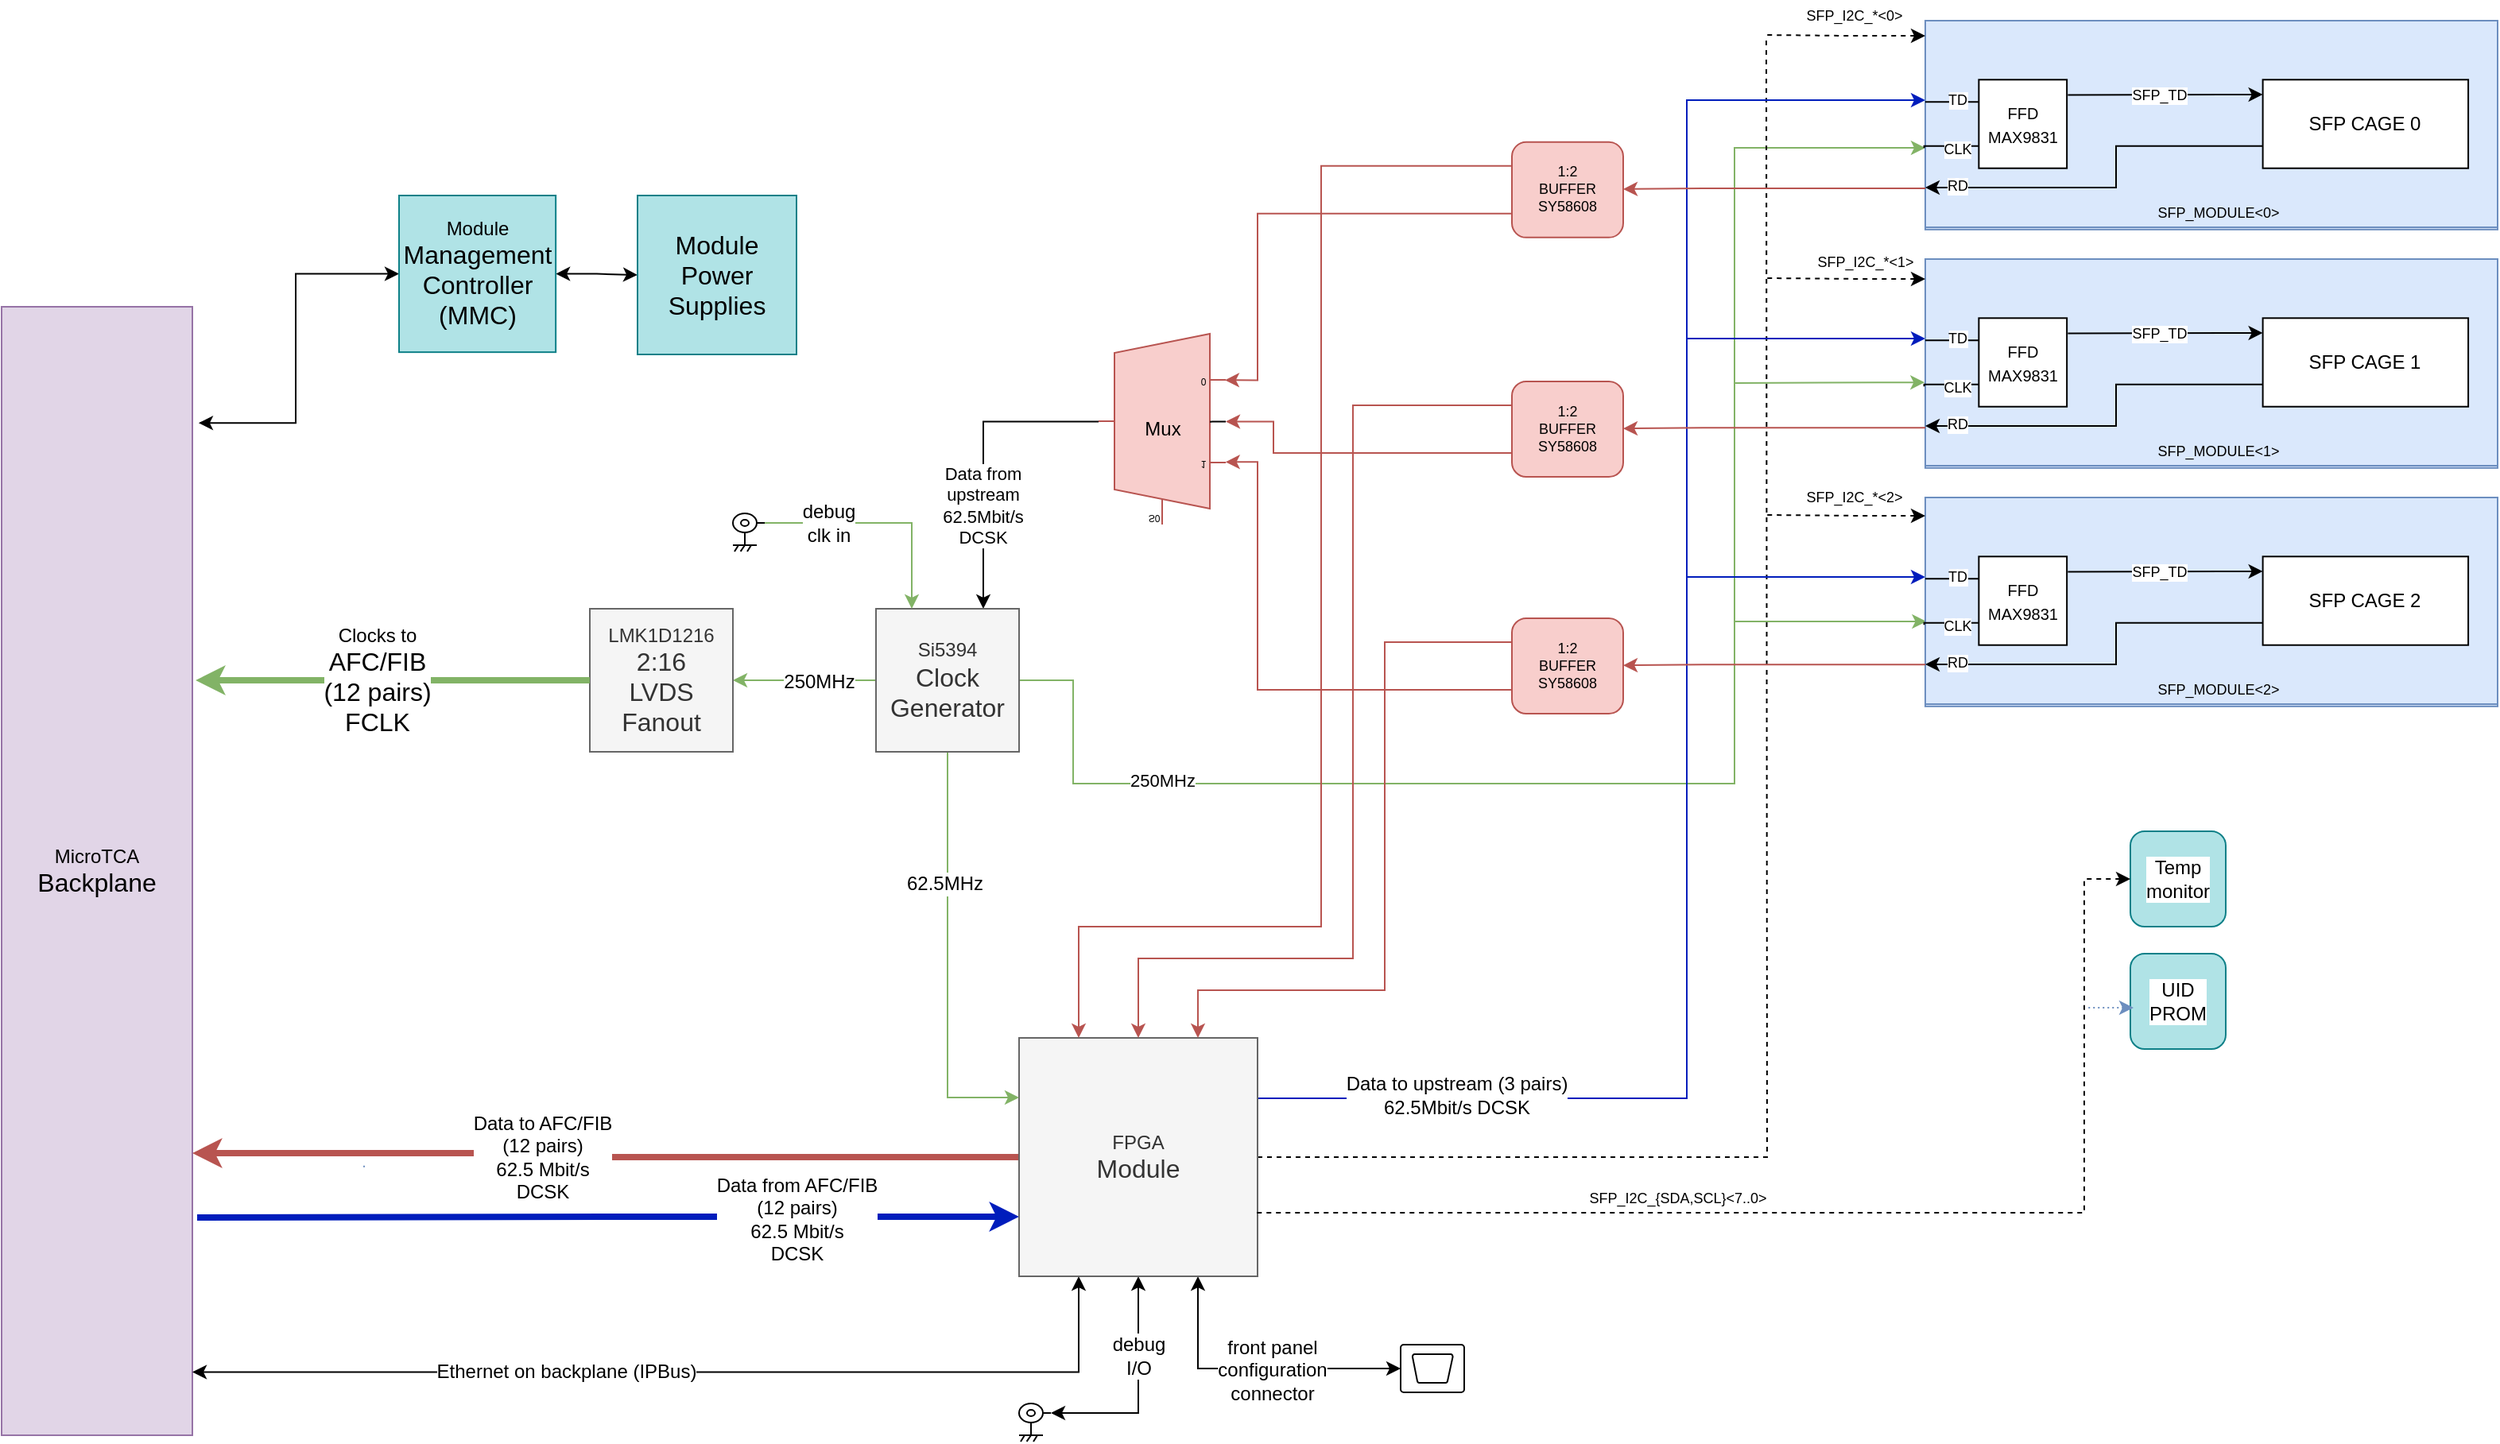 <mxfile version="20.6.0" type="onedrive"><diagram id="VaAS3L5QbGWLlHxy4otU" name="Page-1"><mxGraphModel grid="1" page="1" gridSize="10" guides="1" tooltips="1" connect="1" arrows="1" fold="1" pageScale="1" pageWidth="1654" pageHeight="1169" math="0" shadow="0"><root><mxCell id="0"/><mxCell id="1" parent="0"/><mxCell id="NjOALZvNy5y06fQEpzq--2" style="edgeStyle=orthogonalEdgeStyle;rounded=0;orthogonalLoop=1;jettySize=auto;html=1;fontSize=9;dashed=1;startArrow=none;startFill=1;endArrow=none;endFill=0;strokeColor=#6C8EBF;dashPattern=1 2;entryX=1;entryY=0.5;entryDx=0;entryDy=0;" edge="1" parent="1"><mxGeometry relative="1" as="geometry"><mxPoint x="298" y="751.43" as="targetPoint"/><Array as="points"><mxPoint x="298" y="750"/></Array><mxPoint x="298" y="751.43" as="sourcePoint"/></mxGeometry></mxCell><mxCell id="G3ExN1xmZGSn6E9xHGdg-40" value="&lt;div&gt;&lt;font style=&quot;font-size: 12px;&quot;&gt;MicroTCA&lt;/font&gt;&lt;/div&gt;&lt;div&gt;&lt;font size=&quot;3&quot;&gt;Backplane&lt;/font&gt;&lt;br&gt;&lt;/div&gt;" style="rounded=0;whiteSpace=wrap;html=1;fillColor=#e1d5e7;fontSize=9;strokeColor=#9673a6;" vertex="1" parent="1"><mxGeometry x="70" y="210" width="120" height="710" as="geometry"/></mxCell><mxCell id="G3ExN1xmZGSn6E9xHGdg-50" style="edgeStyle=orthogonalEdgeStyle;rounded=0;orthogonalLoop=1;jettySize=auto;html=1;exitX=1;exitY=0.5;exitDx=0;exitDy=0;startArrow=none;startFill=0;endArrow=classic;endFill=1;fontSize=9;strokeColor=#82B366;" edge="1" parent="1" source="TZUAr0T4PxooHBLciaOk-22" target="G3ExN1xmZGSn6E9xHGdg-13"><mxGeometry relative="1" as="geometry"><mxPoint x="1260" y="110" as="targetPoint"/><Array as="points"><mxPoint x="744" y="445"/><mxPoint x="744" y="510"/><mxPoint x="1160" y="510"/><mxPoint x="1160" y="110"/></Array></mxGeometry></mxCell><mxCell id="TZUAr0T4PxooHBLciaOk-25" value="250MHz" style="edgeLabel;html=1;align=center;verticalAlign=middle;resizable=0;points=[];" connectable="0" vertex="1" parent="G3ExN1xmZGSn6E9xHGdg-50"><mxGeometry x="-0.501" y="2" relative="1" as="geometry"><mxPoint x="-103" as="offset"/></mxGeometry></mxCell><mxCell id="TZUAr0T4PxooHBLciaOk-38" style="edgeStyle=orthogonalEdgeStyle;rounded=0;orthogonalLoop=1;jettySize=auto;html=1;startArrow=none;startFill=0;endArrow=none;endFill=0;fontSize=9;dashed=1;" edge="1" parent="1" source="G3ExN1xmZGSn6E9xHGdg-41"><mxGeometry relative="1" as="geometry"><mxPoint x="1180" y="40" as="targetPoint"/></mxGeometry></mxCell><mxCell id="TZUAr0T4PxooHBLciaOk-39" style="edgeStyle=orthogonalEdgeStyle;rounded=0;orthogonalLoop=1;jettySize=auto;html=1;startArrow=none;startFill=0;endArrow=classic;endFill=1;fontSize=9;fillColor=#0050ef;strokeColor=#001DBC;" edge="1" parent="1" source="G3ExN1xmZGSn6E9xHGdg-41"><mxGeometry relative="1" as="geometry"><mxPoint x="1280" y="80" as="targetPoint"/><Array as="points"><mxPoint x="1130" y="708"/><mxPoint x="1130" y="80"/></Array></mxGeometry></mxCell><mxCell id="TZUAr0T4PxooHBLciaOk-40" value="&lt;div&gt;Data to upstream (3 pairs)&lt;/div&gt;&lt;div&gt;62.5Mbit/s DCSK&lt;br&gt;&lt;/div&gt;" style="edgeLabel;html=1;align=center;verticalAlign=middle;resizable=0;points=[];fontSize=12;" connectable="0" vertex="1" parent="TZUAr0T4PxooHBLciaOk-39"><mxGeometry x="-0.761" y="2" relative="1" as="geometry"><mxPoint as="offset"/></mxGeometry></mxCell><mxCell id="TZUAr0T4PxooHBLciaOk-47" style="edgeStyle=orthogonalEdgeStyle;rounded=0;orthogonalLoop=1;jettySize=auto;html=1;exitX=0;exitY=0.5;exitDx=0;exitDy=0;fontSize=12;startArrow=none;startFill=0;endArrow=classic;endFill=1;strokeWidth=4;fillColor=#f8cecc;strokeColor=#b85450;entryX=1;entryY=0.75;entryDx=0;entryDy=0;" edge="1" parent="1" source="G3ExN1xmZGSn6E9xHGdg-41" target="G3ExN1xmZGSn6E9xHGdg-40"><mxGeometry relative="1" as="geometry"><mxPoint x="200" y="750" as="targetPoint"/></mxGeometry></mxCell><mxCell id="TZUAr0T4PxooHBLciaOk-48" value="&lt;div&gt;Data to AFC/FIB&lt;/div&gt;&lt;div&gt;(12 pairs)&lt;/div&gt;&lt;div&gt;62.5 Mbit/s&lt;/div&gt;&lt;div&gt;DCSK&lt;br&gt;&lt;/div&gt;" style="edgeLabel;html=1;align=center;verticalAlign=middle;resizable=0;points=[];fontSize=12;" connectable="0" vertex="1" parent="TZUAr0T4PxooHBLciaOk-47"><mxGeometry x="0.63" y="1" relative="1" as="geometry"><mxPoint x="123" y="1" as="offset"/></mxGeometry></mxCell><mxCell id="TZUAr0T4PxooHBLciaOk-49" style="edgeStyle=orthogonalEdgeStyle;rounded=0;orthogonalLoop=1;jettySize=auto;html=1;exitX=0;exitY=0.75;exitDx=0;exitDy=0;entryX=1.025;entryY=0.807;entryDx=0;entryDy=0;entryPerimeter=0;strokeWidth=4;fontSize=12;startArrow=classic;startFill=1;endArrow=none;endFill=0;fillColor=#001DBC;strokeColor=#001DBC;" edge="1" parent="1" source="G3ExN1xmZGSn6E9xHGdg-41" target="G3ExN1xmZGSn6E9xHGdg-40"><mxGeometry relative="1" as="geometry"/></mxCell><mxCell id="TZUAr0T4PxooHBLciaOk-51" value="&lt;div&gt;Data from AFC/FIB&lt;/div&gt;&lt;div&gt;(12 pairs)&lt;/div&gt;&lt;div&gt;62.5 Mbit/s&lt;/div&gt;DCSK" style="edgeLabel;html=1;align=center;verticalAlign=middle;resizable=0;points=[];fontSize=12;" connectable="0" vertex="1" parent="TZUAr0T4PxooHBLciaOk-49"><mxGeometry x="-0.08" y="1" relative="1" as="geometry"><mxPoint x="98" as="offset"/></mxGeometry></mxCell><mxCell id="TZUAr0T4PxooHBLciaOk-52" style="edgeStyle=orthogonalEdgeStyle;rounded=0;orthogonalLoop=1;jettySize=auto;html=1;exitX=0.25;exitY=1;exitDx=0;exitDy=0;strokeWidth=1;fontSize=12;startArrow=classic;startFill=1;endArrow=classic;endFill=1;entryX=1;entryY=0.944;entryDx=0;entryDy=0;entryPerimeter=0;" edge="1" parent="1" source="G3ExN1xmZGSn6E9xHGdg-41" target="G3ExN1xmZGSn6E9xHGdg-40"><mxGeometry relative="1" as="geometry"><mxPoint x="260" y="880" as="targetPoint"/><Array as="points"><mxPoint x="747" y="880"/></Array></mxGeometry></mxCell><mxCell id="TZUAr0T4PxooHBLciaOk-53" value="Ethernet on backplane (IPBus)" style="edgeLabel;html=1;align=center;verticalAlign=middle;resizable=0;points=[];fontSize=12;" connectable="0" vertex="1" parent="TZUAr0T4PxooHBLciaOk-52"><mxGeometry x="0.26" relative="1" as="geometry"><mxPoint x="6" as="offset"/></mxGeometry></mxCell><mxCell id="TZUAr0T4PxooHBLciaOk-55" value="&lt;div&gt;debug&lt;/div&gt;&lt;div&gt;I/O&lt;/div&gt;" style="edgeStyle=orthogonalEdgeStyle;rounded=0;orthogonalLoop=1;jettySize=auto;html=1;exitX=0.5;exitY=1;exitDx=0;exitDy=0;entryX=1;entryY=0.25;entryDx=0;entryDy=0;entryPerimeter=0;strokeWidth=1;fontSize=12;startArrow=classic;startFill=1;endArrow=classic;endFill=1;" edge="1" parent="1" source="G3ExN1xmZGSn6E9xHGdg-41" target="TZUAr0T4PxooHBLciaOk-54"><mxGeometry x="-0.291" relative="1" as="geometry"><Array as="points"><mxPoint x="785" y="906"/></Array><mxPoint as="offset"/></mxGeometry></mxCell><mxCell id="TZUAr0T4PxooHBLciaOk-59" style="edgeStyle=orthogonalEdgeStyle;rounded=0;orthogonalLoop=1;jettySize=auto;html=1;exitX=0.75;exitY=1;exitDx=0;exitDy=0;entryX=0;entryY=0.5;entryDx=0;entryDy=0;entryPerimeter=0;strokeWidth=1;fontSize=12;startArrow=classic;startFill=1;endArrow=classic;endFill=1;" edge="1" parent="1" source="G3ExN1xmZGSn6E9xHGdg-41" target="TZUAr0T4PxooHBLciaOk-58"><mxGeometry relative="1" as="geometry"/></mxCell><mxCell id="TZUAr0T4PxooHBLciaOk-60" value="&lt;div&gt;front panel&lt;/div&gt;&lt;div&gt;configuration&lt;/div&gt;&lt;div&gt;connector&lt;br&gt;&lt;/div&gt;" style="edgeLabel;html=1;align=center;verticalAlign=middle;resizable=0;points=[];fontSize=12;" connectable="0" vertex="1" parent="TZUAr0T4PxooHBLciaOk-59"><mxGeometry x="0.127" y="-1" relative="1" as="geometry"><mxPoint as="offset"/></mxGeometry></mxCell><mxCell id="G3ExN1xmZGSn6E9xHGdg-41" value="&lt;div&gt;&lt;font style=&quot;font-size: 12px;&quot;&gt;FPGA&lt;/font&gt;&lt;/div&gt;&lt;div&gt;&lt;font size=&quot;3&quot;&gt;Module&lt;/font&gt;&lt;br&gt;&lt;/div&gt;" style="whiteSpace=wrap;html=1;aspect=fixed;fillColor=#f5f5f5;fontSize=9;strokeColor=#666666;fontColor=#333333;" vertex="1" parent="1"><mxGeometry x="710" y="670" width="150" height="150" as="geometry"/></mxCell><mxCell id="G3ExN1xmZGSn6E9xHGdg-124" style="edgeStyle=orthogonalEdgeStyle;rounded=0;orthogonalLoop=1;jettySize=auto;html=1;exitX=-0.001;exitY=0.597;exitDx=0;exitDy=0;startArrow=classic;startFill=1;endArrow=none;endFill=0;fontSize=9;exitPerimeter=0;strokeColor=#82B366;" edge="1" parent="1"><mxGeometry relative="1" as="geometry"><mxPoint x="1160" y="258" as="targetPoint"/><mxPoint x="1279.64" y="257.61" as="sourcePoint"/><Array as="points"><mxPoint x="1250" y="258"/><mxPoint x="1220" y="258"/></Array></mxGeometry></mxCell><mxCell id="G3ExN1xmZGSn6E9xHGdg-125" style="edgeStyle=orthogonalEdgeStyle;rounded=0;orthogonalLoop=1;jettySize=auto;html=1;exitX=0.002;exitY=0.6;exitDx=0;exitDy=0;startArrow=classic;startFill=1;endArrow=none;endFill=0;fontSize=9;exitPerimeter=0;strokeColor=#82B366;" edge="1" parent="1"><mxGeometry relative="1" as="geometry"><mxPoint x="1160" y="408" as="targetPoint"/><mxPoint x="1280.72" y="408.0" as="sourcePoint"/><Array as="points"><mxPoint x="1220" y="408"/></Array></mxGeometry></mxCell><mxCell id="G3ExN1xmZGSn6E9xHGdg-127" style="edgeStyle=orthogonalEdgeStyle;rounded=0;orthogonalLoop=1;jettySize=auto;html=1;startArrow=classic;startFill=1;endArrow=none;endFill=0;fontSize=9;fillColor=#0050ef;strokeColor=#001DBC;" edge="1" parent="1"><mxGeometry relative="1" as="geometry"><mxPoint x="1130" y="230" as="targetPoint"/><mxPoint x="1280" y="230" as="sourcePoint"/></mxGeometry></mxCell><mxCell id="G3ExN1xmZGSn6E9xHGdg-128" style="edgeStyle=orthogonalEdgeStyle;rounded=0;orthogonalLoop=1;jettySize=auto;html=1;startArrow=classic;startFill=1;endArrow=none;endFill=0;fontSize=9;fillColor=#0050ef;strokeColor=#001DBC;" edge="1" parent="1"><mxGeometry relative="1" as="geometry"><mxPoint x="1130" y="380" as="targetPoint"/><mxPoint x="1280" y="380" as="sourcePoint"/></mxGeometry></mxCell><mxCell id="G3ExN1xmZGSn6E9xHGdg-223" value="" style="group" vertex="1" connectable="0" parent="1"><mxGeometry x="1280" y="30" width="360" height="131.429" as="geometry"/></mxCell><mxCell id="G3ExN1xmZGSn6E9xHGdg-87" value="" style="group" vertex="1" connectable="0" parent="G3ExN1xmZGSn6E9xHGdg-223"><mxGeometry width="360" height="131.429" as="geometry"/></mxCell><mxCell id="G3ExN1xmZGSn6E9xHGdg-15" value="" style="group;fillColor=#DAE8FC;strokeColor=#6c8ebf;" vertex="1" connectable="0" parent="G3ExN1xmZGSn6E9xHGdg-87"><mxGeometry width="360" height="131.429" as="geometry"/></mxCell><mxCell id="G3ExN1xmZGSn6E9xHGdg-13" value="" style="rounded=0;whiteSpace=wrap;html=1;fontSize=9;fillColor=#dae8fc;strokeColor=#6c8ebf;" vertex="1" parent="G3ExN1xmZGSn6E9xHGdg-15"><mxGeometry width="360" height="130" as="geometry"/></mxCell><mxCell id="G3ExN1xmZGSn6E9xHGdg-1" value="SFP CAGE 0" style="rounded=0;whiteSpace=wrap;html=1;" vertex="1" parent="G3ExN1xmZGSn6E9xHGdg-15"><mxGeometry x="212.308" y="37.143" width="129.231" height="55.714" as="geometry"/></mxCell><mxCell id="G3ExN1xmZGSn6E9xHGdg-30" style="edgeStyle=orthogonalEdgeStyle;rounded=0;orthogonalLoop=1;jettySize=auto;html=1;exitX=0;exitY=0.25;exitDx=0;exitDy=0;entryX=0;entryY=0.393;entryDx=0;entryDy=0;entryPerimeter=0;startArrow=none;startFill=0;endArrow=none;endFill=0;fontSize=9;" edge="1" parent="G3ExN1xmZGSn6E9xHGdg-15" source="G3ExN1xmZGSn6E9xHGdg-3" target="G3ExN1xmZGSn6E9xHGdg-13"><mxGeometry relative="1" as="geometry"/></mxCell><mxCell id="G3ExN1xmZGSn6E9xHGdg-204" value="TD" style="text;html=1;align=center;verticalAlign=middle;resizable=0;points=[];labelBackgroundColor=#ffffff;fontSize=9;" vertex="1" connectable="0" parent="G3ExN1xmZGSn6E9xHGdg-30"><mxGeometry x="-0.192" y="-1" relative="1" as="geometry"><mxPoint as="offset"/></mxGeometry></mxCell><mxCell id="G3ExN1xmZGSn6E9xHGdg-31" style="edgeStyle=orthogonalEdgeStyle;rounded=0;orthogonalLoop=1;jettySize=auto;html=1;exitX=0;exitY=0.75;exitDx=0;exitDy=0;entryX=-0.002;entryY=0.616;entryDx=0;entryDy=0;entryPerimeter=0;startArrow=none;startFill=0;endArrow=none;endFill=0;fontSize=9;" edge="1" parent="G3ExN1xmZGSn6E9xHGdg-15" source="G3ExN1xmZGSn6E9xHGdg-3" target="G3ExN1xmZGSn6E9xHGdg-13"><mxGeometry relative="1" as="geometry"/></mxCell><mxCell id="G3ExN1xmZGSn6E9xHGdg-203" value="CLK" style="text;html=1;align=center;verticalAlign=middle;resizable=0;points=[];labelBackgroundColor=#ffffff;fontSize=9;" vertex="1" connectable="0" parent="G3ExN1xmZGSn6E9xHGdg-31"><mxGeometry x="1" y="11" relative="1" as="geometry"><mxPoint x="9.72" y="1" as="offset"/></mxGeometry></mxCell><mxCell id="G3ExN1xmZGSn6E9xHGdg-3" value="&lt;font style=&quot;font-size: 10px&quot;&gt;FFD&lt;br&gt;MAX9831&lt;/font&gt;" style="rounded=0;whiteSpace=wrap;html=1;" vertex="1" parent="G3ExN1xmZGSn6E9xHGdg-15"><mxGeometry x="33.692" y="37.143" width="55.385" height="55.714" as="geometry"/></mxCell><mxCell id="G3ExN1xmZGSn6E9xHGdg-6" value="" style="endArrow=classic;html=1;entryX=0;entryY=0.167;entryDx=0;entryDy=0;entryPerimeter=0;exitX=1.011;exitY=0.172;exitDx=0;exitDy=0;exitPerimeter=0;" edge="1" parent="G3ExN1xmZGSn6E9xHGdg-15" source="G3ExN1xmZGSn6E9xHGdg-3" target="G3ExN1xmZGSn6E9xHGdg-1"><mxGeometry width="50" height="50" relative="1" as="geometry"><mxPoint x="92.308" y="46.429" as="sourcePoint"/><mxPoint x="120" y="111.429" as="targetPoint"/></mxGeometry></mxCell><mxCell id="G3ExN1xmZGSn6E9xHGdg-7" value="SFP_TD" style="text;html=1;align=center;verticalAlign=middle;resizable=0;points=[];labelBackgroundColor=#ffffff;fontSize=9;" vertex="1" connectable="0" parent="G3ExN1xmZGSn6E9xHGdg-6"><mxGeometry x="-0.297" relative="1" as="geometry"><mxPoint x="14.42" as="offset"/></mxGeometry></mxCell><mxCell id="G3ExN1xmZGSn6E9xHGdg-14" value="SFP_MODULE&amp;lt;0&amp;gt;" style="text;html=1;align=center;verticalAlign=middle;resizable=0;points=[];autosize=1;fontSize=9;" vertex="1" parent="G3ExN1xmZGSn6E9xHGdg-15"><mxGeometry x="138.846" y="111.429" width="90" height="20" as="geometry"/></mxCell><mxCell id="G3ExN1xmZGSn6E9xHGdg-12" style="edgeStyle=orthogonalEdgeStyle;rounded=0;orthogonalLoop=1;jettySize=auto;html=1;exitX=0;exitY=0.75;exitDx=0;exitDy=0;startArrow=none;startFill=0;endArrow=classic;endFill=1;fontSize=9;" edge="1" parent="G3ExN1xmZGSn6E9xHGdg-87" source="G3ExN1xmZGSn6E9xHGdg-1"><mxGeometry relative="1" as="geometry"><mxPoint y="105" as="targetPoint"/><Array as="points"><mxPoint x="120" y="79"/><mxPoint x="120" y="105"/></Array></mxGeometry></mxCell><mxCell id="G3ExN1xmZGSn6E9xHGdg-17" value="RD" style="text;html=1;align=center;verticalAlign=middle;resizable=0;points=[];labelBackgroundColor=#ffffff;fontSize=9;" vertex="1" connectable="0" parent="G3ExN1xmZGSn6E9xHGdg-12"><mxGeometry x="0.997" y="39" relative="1" as="geometry"><mxPoint x="19.59" y="-40" as="offset"/></mxGeometry></mxCell><mxCell id="G3ExN1xmZGSn6E9xHGdg-224" value="" style="group" vertex="1" connectable="0" parent="1"><mxGeometry x="1280" y="180" width="360" height="131.429" as="geometry"/></mxCell><mxCell id="G3ExN1xmZGSn6E9xHGdg-225" value="" style="group" vertex="1" connectable="0" parent="G3ExN1xmZGSn6E9xHGdg-224"><mxGeometry width="360" height="131.429" as="geometry"/></mxCell><mxCell id="G3ExN1xmZGSn6E9xHGdg-226" value="" style="group;fillColor=#DAE8FC;strokeColor=#6c8ebf;" vertex="1" connectable="0" parent="G3ExN1xmZGSn6E9xHGdg-225"><mxGeometry width="360" height="131.429" as="geometry"/></mxCell><mxCell id="G3ExN1xmZGSn6E9xHGdg-227" value="" style="rounded=0;whiteSpace=wrap;html=1;fontSize=9;fillColor=#dae8fc;strokeColor=#6c8ebf;" vertex="1" parent="G3ExN1xmZGSn6E9xHGdg-226"><mxGeometry width="360" height="130" as="geometry"/></mxCell><mxCell id="G3ExN1xmZGSn6E9xHGdg-228" value="SFP CAGE 1" style="rounded=0;whiteSpace=wrap;html=1;" vertex="1" parent="G3ExN1xmZGSn6E9xHGdg-226"><mxGeometry x="212.308" y="37.143" width="129.231" height="55.714" as="geometry"/></mxCell><mxCell id="G3ExN1xmZGSn6E9xHGdg-229" style="edgeStyle=orthogonalEdgeStyle;rounded=0;orthogonalLoop=1;jettySize=auto;html=1;exitX=0;exitY=0.25;exitDx=0;exitDy=0;entryX=0;entryY=0.393;entryDx=0;entryDy=0;entryPerimeter=0;startArrow=none;startFill=0;endArrow=none;endFill=0;fontSize=9;" edge="1" parent="G3ExN1xmZGSn6E9xHGdg-226" source="G3ExN1xmZGSn6E9xHGdg-233" target="G3ExN1xmZGSn6E9xHGdg-227"><mxGeometry relative="1" as="geometry"/></mxCell><mxCell id="G3ExN1xmZGSn6E9xHGdg-230" value="TD" style="text;html=1;align=center;verticalAlign=middle;resizable=0;points=[];labelBackgroundColor=#ffffff;fontSize=9;" vertex="1" connectable="0" parent="G3ExN1xmZGSn6E9xHGdg-229"><mxGeometry x="-0.192" y="-1" relative="1" as="geometry"><mxPoint as="offset"/></mxGeometry></mxCell><mxCell id="G3ExN1xmZGSn6E9xHGdg-231" style="edgeStyle=orthogonalEdgeStyle;rounded=0;orthogonalLoop=1;jettySize=auto;html=1;exitX=0;exitY=0.75;exitDx=0;exitDy=0;entryX=-0.002;entryY=0.616;entryDx=0;entryDy=0;entryPerimeter=0;startArrow=none;startFill=0;endArrow=none;endFill=0;fontSize=9;" edge="1" parent="G3ExN1xmZGSn6E9xHGdg-226" source="G3ExN1xmZGSn6E9xHGdg-233" target="G3ExN1xmZGSn6E9xHGdg-227"><mxGeometry relative="1" as="geometry"/></mxCell><mxCell id="G3ExN1xmZGSn6E9xHGdg-232" value="CLK" style="text;html=1;align=center;verticalAlign=middle;resizable=0;points=[];labelBackgroundColor=#ffffff;fontSize=9;" vertex="1" connectable="0" parent="G3ExN1xmZGSn6E9xHGdg-231"><mxGeometry x="1" y="11" relative="1" as="geometry"><mxPoint x="9.72" y="1" as="offset"/></mxGeometry></mxCell><mxCell id="G3ExN1xmZGSn6E9xHGdg-233" value="&lt;font style=&quot;font-size: 10px&quot;&gt;FFD&lt;br&gt;MAX9831&lt;/font&gt;" style="rounded=0;whiteSpace=wrap;html=1;" vertex="1" parent="G3ExN1xmZGSn6E9xHGdg-226"><mxGeometry x="33.692" y="37.143" width="55.385" height="55.714" as="geometry"/></mxCell><mxCell id="G3ExN1xmZGSn6E9xHGdg-234" value="" style="endArrow=classic;html=1;entryX=0;entryY=0.167;entryDx=0;entryDy=0;entryPerimeter=0;exitX=1.011;exitY=0.172;exitDx=0;exitDy=0;exitPerimeter=0;" edge="1" parent="G3ExN1xmZGSn6E9xHGdg-226" source="G3ExN1xmZGSn6E9xHGdg-233" target="G3ExN1xmZGSn6E9xHGdg-228"><mxGeometry width="50" height="50" relative="1" as="geometry"><mxPoint x="92.308" y="46.429" as="sourcePoint"/><mxPoint x="120" y="111.429" as="targetPoint"/></mxGeometry></mxCell><mxCell id="G3ExN1xmZGSn6E9xHGdg-235" value="SFP_TD" style="text;html=1;align=center;verticalAlign=middle;resizable=0;points=[];labelBackgroundColor=#ffffff;fontSize=9;" vertex="1" connectable="0" parent="G3ExN1xmZGSn6E9xHGdg-234"><mxGeometry x="-0.297" relative="1" as="geometry"><mxPoint x="14.42" as="offset"/></mxGeometry></mxCell><mxCell id="G3ExN1xmZGSn6E9xHGdg-236" value="SFP_MODULE&amp;lt;1&amp;gt;" style="text;html=1;align=center;verticalAlign=middle;resizable=0;points=[];autosize=1;fontSize=9;" vertex="1" parent="G3ExN1xmZGSn6E9xHGdg-226"><mxGeometry x="138.846" y="111.429" width="90" height="20" as="geometry"/></mxCell><mxCell id="G3ExN1xmZGSn6E9xHGdg-237" style="edgeStyle=orthogonalEdgeStyle;rounded=0;orthogonalLoop=1;jettySize=auto;html=1;exitX=0;exitY=0.75;exitDx=0;exitDy=0;startArrow=none;startFill=0;endArrow=classic;endFill=1;fontSize=9;" edge="1" parent="G3ExN1xmZGSn6E9xHGdg-225" source="G3ExN1xmZGSn6E9xHGdg-228"><mxGeometry relative="1" as="geometry"><mxPoint y="105" as="targetPoint"/><Array as="points"><mxPoint x="120" y="79"/><mxPoint x="120" y="105"/></Array></mxGeometry></mxCell><mxCell id="G3ExN1xmZGSn6E9xHGdg-238" value="RD" style="text;html=1;align=center;verticalAlign=middle;resizable=0;points=[];labelBackgroundColor=#ffffff;fontSize=9;" vertex="1" connectable="0" parent="G3ExN1xmZGSn6E9xHGdg-237"><mxGeometry x="0.997" y="39" relative="1" as="geometry"><mxPoint x="19.59" y="-40" as="offset"/></mxGeometry></mxCell><mxCell id="G3ExN1xmZGSn6E9xHGdg-239" value="" style="group" vertex="1" connectable="0" parent="1"><mxGeometry x="1280" y="330" width="360" height="131.429" as="geometry"/></mxCell><mxCell id="G3ExN1xmZGSn6E9xHGdg-240" value="" style="group" vertex="1" connectable="0" parent="G3ExN1xmZGSn6E9xHGdg-239"><mxGeometry width="360" height="131.429" as="geometry"/></mxCell><mxCell id="G3ExN1xmZGSn6E9xHGdg-241" value="" style="group;fillColor=#DAE8FC;strokeColor=#6c8ebf;" vertex="1" connectable="0" parent="G3ExN1xmZGSn6E9xHGdg-240"><mxGeometry width="360" height="131.429" as="geometry"/></mxCell><mxCell id="G3ExN1xmZGSn6E9xHGdg-242" value="" style="rounded=0;whiteSpace=wrap;html=1;fontSize=9;fillColor=#dae8fc;strokeColor=#6c8ebf;" vertex="1" parent="G3ExN1xmZGSn6E9xHGdg-241"><mxGeometry width="360" height="130" as="geometry"/></mxCell><mxCell id="G3ExN1xmZGSn6E9xHGdg-243" value="SFP CAGE 2" style="rounded=0;whiteSpace=wrap;html=1;" vertex="1" parent="G3ExN1xmZGSn6E9xHGdg-241"><mxGeometry x="212.308" y="37.143" width="129.231" height="55.714" as="geometry"/></mxCell><mxCell id="G3ExN1xmZGSn6E9xHGdg-244" style="edgeStyle=orthogonalEdgeStyle;rounded=0;orthogonalLoop=1;jettySize=auto;html=1;exitX=0;exitY=0.25;exitDx=0;exitDy=0;entryX=0;entryY=0.393;entryDx=0;entryDy=0;entryPerimeter=0;startArrow=none;startFill=0;endArrow=none;endFill=0;fontSize=9;" edge="1" parent="G3ExN1xmZGSn6E9xHGdg-241" source="G3ExN1xmZGSn6E9xHGdg-248" target="G3ExN1xmZGSn6E9xHGdg-242"><mxGeometry relative="1" as="geometry"/></mxCell><mxCell id="G3ExN1xmZGSn6E9xHGdg-245" value="TD" style="text;html=1;align=center;verticalAlign=middle;resizable=0;points=[];labelBackgroundColor=#ffffff;fontSize=9;" vertex="1" connectable="0" parent="G3ExN1xmZGSn6E9xHGdg-244"><mxGeometry x="-0.192" y="-1" relative="1" as="geometry"><mxPoint as="offset"/></mxGeometry></mxCell><mxCell id="G3ExN1xmZGSn6E9xHGdg-246" style="edgeStyle=orthogonalEdgeStyle;rounded=0;orthogonalLoop=1;jettySize=auto;html=1;exitX=0;exitY=0.75;exitDx=0;exitDy=0;entryX=-0.002;entryY=0.616;entryDx=0;entryDy=0;entryPerimeter=0;startArrow=none;startFill=0;endArrow=none;endFill=0;fontSize=9;" edge="1" parent="G3ExN1xmZGSn6E9xHGdg-241" source="G3ExN1xmZGSn6E9xHGdg-248" target="G3ExN1xmZGSn6E9xHGdg-242"><mxGeometry relative="1" as="geometry"/></mxCell><mxCell id="G3ExN1xmZGSn6E9xHGdg-247" value="CLK" style="text;html=1;align=center;verticalAlign=middle;resizable=0;points=[];labelBackgroundColor=#ffffff;fontSize=9;" vertex="1" connectable="0" parent="G3ExN1xmZGSn6E9xHGdg-246"><mxGeometry x="1" y="11" relative="1" as="geometry"><mxPoint x="9.72" y="1" as="offset"/></mxGeometry></mxCell><mxCell id="G3ExN1xmZGSn6E9xHGdg-248" value="&lt;font style=&quot;font-size: 10px&quot;&gt;FFD&lt;br&gt;MAX9831&lt;/font&gt;" style="rounded=0;whiteSpace=wrap;html=1;" vertex="1" parent="G3ExN1xmZGSn6E9xHGdg-241"><mxGeometry x="33.692" y="37.143" width="55.385" height="55.714" as="geometry"/></mxCell><mxCell id="G3ExN1xmZGSn6E9xHGdg-249" value="" style="endArrow=classic;html=1;entryX=0;entryY=0.167;entryDx=0;entryDy=0;entryPerimeter=0;exitX=1.011;exitY=0.172;exitDx=0;exitDy=0;exitPerimeter=0;" edge="1" parent="G3ExN1xmZGSn6E9xHGdg-241" source="G3ExN1xmZGSn6E9xHGdg-248" target="G3ExN1xmZGSn6E9xHGdg-243"><mxGeometry width="50" height="50" relative="1" as="geometry"><mxPoint x="92.308" y="46.429" as="sourcePoint"/><mxPoint x="120" y="111.429" as="targetPoint"/></mxGeometry></mxCell><mxCell id="G3ExN1xmZGSn6E9xHGdg-250" value="SFP_TD" style="text;html=1;align=center;verticalAlign=middle;resizable=0;points=[];labelBackgroundColor=#ffffff;fontSize=9;" vertex="1" connectable="0" parent="G3ExN1xmZGSn6E9xHGdg-249"><mxGeometry x="-0.297" relative="1" as="geometry"><mxPoint x="14.42" as="offset"/></mxGeometry></mxCell><mxCell id="G3ExN1xmZGSn6E9xHGdg-251" value="SFP_MODULE&amp;lt;2&amp;gt;" style="text;html=1;align=center;verticalAlign=middle;resizable=0;points=[];autosize=1;fontSize=9;" vertex="1" parent="G3ExN1xmZGSn6E9xHGdg-241"><mxGeometry x="138.846" y="111.429" width="90" height="20" as="geometry"/></mxCell><mxCell id="G3ExN1xmZGSn6E9xHGdg-252" style="edgeStyle=orthogonalEdgeStyle;rounded=0;orthogonalLoop=1;jettySize=auto;html=1;exitX=0;exitY=0.75;exitDx=0;exitDy=0;startArrow=none;startFill=0;endArrow=classic;endFill=1;fontSize=9;" edge="1" parent="G3ExN1xmZGSn6E9xHGdg-240" source="G3ExN1xmZGSn6E9xHGdg-243"><mxGeometry relative="1" as="geometry"><mxPoint y="105" as="targetPoint"/><Array as="points"><mxPoint x="120" y="79"/><mxPoint x="120" y="105"/></Array></mxGeometry></mxCell><mxCell id="G3ExN1xmZGSn6E9xHGdg-253" value="RD" style="text;html=1;align=center;verticalAlign=middle;resizable=0;points=[];labelBackgroundColor=#ffffff;fontSize=9;" vertex="1" connectable="0" parent="G3ExN1xmZGSn6E9xHGdg-252"><mxGeometry x="0.997" y="39" relative="1" as="geometry"><mxPoint x="19.59" y="-40" as="offset"/></mxGeometry></mxCell><mxCell id="G3ExN1xmZGSn6E9xHGdg-334" style="edgeStyle=orthogonalEdgeStyle;rounded=0;orthogonalLoop=1;jettySize=auto;html=1;exitX=0;exitY=0.25;exitDx=0;exitDy=0;startArrow=classic;startFill=1;endArrow=none;endFill=0;fontSize=9;dashed=1;" edge="1" parent="1"><mxGeometry relative="1" as="geometry"><mxPoint x="1180" y="39" as="targetPoint"/><mxPoint x="1280" y="39.5" as="sourcePoint"/><Array as="points"><mxPoint x="1230" y="39"/><mxPoint x="1180" y="39"/></Array></mxGeometry></mxCell><mxCell id="G3ExN1xmZGSn6E9xHGdg-335" value="SFP_I2C_*&amp;lt;0&amp;gt;" style="text;html=1;align=center;verticalAlign=middle;resizable=0;points=[];autosize=1;fontSize=9;" vertex="1" parent="1"><mxGeometry x="1195" y="17" width="80" height="20" as="geometry"/></mxCell><mxCell id="G3ExN1xmZGSn6E9xHGdg-337" value="SFP_I2C_*&amp;lt;1&amp;gt;" style="text;html=1;align=center;verticalAlign=middle;resizable=0;points=[];autosize=1;fontSize=9;" vertex="1" parent="1"><mxGeometry x="1202" y="172" width="80" height="20" as="geometry"/></mxCell><mxCell id="G3ExN1xmZGSn6E9xHGdg-338" value="SFP_I2C_*&amp;lt;2&amp;gt;" style="text;html=1;align=center;verticalAlign=middle;resizable=0;points=[];autosize=1;fontSize=9;" vertex="1" parent="1"><mxGeometry x="1195" y="320" width="80" height="20" as="geometry"/></mxCell><mxCell id="G3ExN1xmZGSn6E9xHGdg-344" style="edgeStyle=orthogonalEdgeStyle;rounded=0;orthogonalLoop=1;jettySize=auto;html=1;exitX=0;exitY=0.25;exitDx=0;exitDy=0;startArrow=classic;startFill=1;endArrow=none;endFill=0;fontSize=9;dashed=1;" edge="1" parent="1"><mxGeometry relative="1" as="geometry"><mxPoint x="1180" y="192" as="targetPoint"/><mxPoint x="1280" y="192.5" as="sourcePoint"/><Array as="points"><mxPoint x="1240" y="193"/><mxPoint x="1200" y="192"/></Array></mxGeometry></mxCell><mxCell id="G3ExN1xmZGSn6E9xHGdg-345" style="edgeStyle=orthogonalEdgeStyle;rounded=0;orthogonalLoop=1;jettySize=auto;html=1;exitX=0;exitY=0.25;exitDx=0;exitDy=0;startArrow=classic;startFill=1;endArrow=none;endFill=0;fontSize=9;dashed=1;" edge="1" parent="1"><mxGeometry relative="1" as="geometry"><mxPoint x="1180" y="341" as="targetPoint"/><mxPoint x="1280" y="341.5" as="sourcePoint"/><Array as="points"><mxPoint x="1240" y="342"/><mxPoint x="1200" y="341"/></Array></mxGeometry></mxCell><mxCell id="TZUAr0T4PxooHBLciaOk-21" style="edgeStyle=orthogonalEdgeStyle;rounded=0;orthogonalLoop=1;jettySize=auto;html=1;exitX=0;exitY=0.75;exitDx=0;exitDy=0;entryX=0.007;entryY=0.243;entryDx=0;entryDy=0;entryPerimeter=0;fillColor=#f8cecc;strokeColor=#b85450;" edge="1" parent="1" source="TZUAr0T4PxooHBLciaOk-1" target="TZUAr0T4PxooHBLciaOk-12"><mxGeometry relative="1" as="geometry"><Array as="points"><mxPoint x="860" y="151"/><mxPoint x="860" y="256"/></Array></mxGeometry></mxCell><mxCell id="TZUAr0T4PxooHBLciaOk-44" style="edgeStyle=orthogonalEdgeStyle;rounded=0;orthogonalLoop=1;jettySize=auto;html=1;exitX=0;exitY=0.25;exitDx=0;exitDy=0;entryX=0.25;entryY=0;entryDx=0;entryDy=0;fontSize=12;startArrow=none;startFill=0;endArrow=classic;endFill=1;fillColor=#f8cecc;strokeColor=#b85450;" edge="1" parent="1" source="TZUAr0T4PxooHBLciaOk-1" target="G3ExN1xmZGSn6E9xHGdg-41"><mxGeometry relative="1" as="geometry"><Array as="points"><mxPoint x="900" y="121"/><mxPoint x="900" y="600"/><mxPoint x="748" y="600"/></Array></mxGeometry></mxCell><mxCell id="TZUAr0T4PxooHBLciaOk-1" value="1:2&lt;br&gt;BUFFER&lt;br&gt;SY58608" style="rounded=1;whiteSpace=wrap;html=1;fillColor=#f8cecc;fontSize=9;strokeColor=#b85450;" vertex="1" parent="1"><mxGeometry x="1020" y="106.43" width="70" height="60" as="geometry"/></mxCell><mxCell id="TZUAr0T4PxooHBLciaOk-2" style="edgeStyle=orthogonalEdgeStyle;rounded=0;orthogonalLoop=1;jettySize=auto;html=1;exitX=0;exitY=0.75;exitDx=0;exitDy=0;entryX=1;entryY=0.5;entryDx=0;entryDy=0;fillColor=#f8cecc;strokeColor=#b85450;" edge="1" parent="1"><mxGeometry relative="1" as="geometry"><mxPoint x="1280" y="135.5" as="sourcePoint"/><mxPoint x="1090" y="136" as="targetPoint"/><Array as="points"><mxPoint x="1140" y="136"/><mxPoint x="1140" y="136"/></Array></mxGeometry></mxCell><mxCell id="TZUAr0T4PxooHBLciaOk-3" value="&lt;div&gt;UID &lt;br&gt;&lt;/div&gt;&lt;div&gt;PROM&lt;br&gt;&lt;/div&gt;" style="rounded=1;whiteSpace=wrap;html=1;labelBackgroundColor=#FFFFFF;fillColor=#b0e3e6;strokeColor=#0e8088;" vertex="1" parent="1"><mxGeometry x="1409" y="617" width="60" height="60" as="geometry"/></mxCell><mxCell id="TZUAr0T4PxooHBLciaOk-4" value="&lt;div&gt;Temp&lt;/div&gt;&lt;div&gt;monitor&lt;br&gt;&lt;/div&gt;" style="rounded=1;whiteSpace=wrap;html=1;labelBackgroundColor=#FFFFFF;fillColor=#b0e3e6;strokeColor=#0e8088;" vertex="1" parent="1"><mxGeometry x="1409" y="540" width="60" height="60" as="geometry"/></mxCell><mxCell id="TZUAr0T4PxooHBLciaOk-6" style="edgeStyle=orthogonalEdgeStyle;rounded=0;orthogonalLoop=1;jettySize=auto;html=1;exitX=0;exitY=0.5;exitDx=0;exitDy=0;dashed=1;dashPattern=1 2;startArrow=classic;startFill=1;endArrow=none;endFill=0;strokeColor=#6C8EBF;fontSize=9;fontColor=#82B366;" edge="1" parent="1"><mxGeometry relative="1" as="geometry"><mxPoint x="1381" y="651" as="targetPoint"/><mxPoint x="1411" y="651" as="sourcePoint"/><Array as="points"><mxPoint x="1381" y="651"/></Array></mxGeometry></mxCell><mxCell id="TZUAr0T4PxooHBLciaOk-17" style="edgeStyle=orthogonalEdgeStyle;rounded=0;orthogonalLoop=1;jettySize=auto;html=1;exitX=0;exitY=0.75;exitDx=0;exitDy=0;entryX=0;entryY=0.46;entryDx=0;entryDy=0;entryPerimeter=0;fillColor=#f8cecc;strokeColor=#b85450;" edge="1" parent="1" source="TZUAr0T4PxooHBLciaOk-7" target="TZUAr0T4PxooHBLciaOk-12"><mxGeometry relative="1" as="geometry"><Array as="points"><mxPoint x="870" y="302"/><mxPoint x="870" y="282"/></Array></mxGeometry></mxCell><mxCell id="TZUAr0T4PxooHBLciaOk-45" style="edgeStyle=orthogonalEdgeStyle;rounded=0;orthogonalLoop=1;jettySize=auto;html=1;exitX=0;exitY=0.25;exitDx=0;exitDy=0;fontSize=12;startArrow=none;startFill=0;endArrow=classic;endFill=1;fillColor=#f8cecc;strokeColor=#b85450;" edge="1" parent="1" source="TZUAr0T4PxooHBLciaOk-7" target="G3ExN1xmZGSn6E9xHGdg-41"><mxGeometry relative="1" as="geometry"><Array as="points"><mxPoint x="920" y="272"/><mxPoint x="920" y="620"/><mxPoint x="785" y="620"/></Array></mxGeometry></mxCell><mxCell id="TZUAr0T4PxooHBLciaOk-7" value="1:2&lt;br&gt;BUFFER&lt;br&gt;SY58608" style="rounded=1;whiteSpace=wrap;html=1;fillColor=#f8cecc;fontSize=9;strokeColor=#b85450;" vertex="1" parent="1"><mxGeometry x="1020" y="257" width="70" height="60" as="geometry"/></mxCell><mxCell id="TZUAr0T4PxooHBLciaOk-8" style="edgeStyle=orthogonalEdgeStyle;rounded=0;orthogonalLoop=1;jettySize=auto;html=1;exitX=0;exitY=0.75;exitDx=0;exitDy=0;entryX=1;entryY=0.5;entryDx=0;entryDy=0;fillColor=#f8cecc;strokeColor=#b85450;" edge="1" parent="1"><mxGeometry relative="1" as="geometry"><mxPoint x="1280" y="286.07" as="sourcePoint"/><mxPoint x="1090" y="286.57" as="targetPoint"/><Array as="points"><mxPoint x="1140" y="286.57"/><mxPoint x="1140" y="286.57"/></Array></mxGeometry></mxCell><mxCell id="TZUAr0T4PxooHBLciaOk-20" style="edgeStyle=orthogonalEdgeStyle;rounded=0;orthogonalLoop=1;jettySize=auto;html=1;exitX=0;exitY=0.75;exitDx=0;exitDy=0;entryX=0.002;entryY=0.672;entryDx=0;entryDy=0;entryPerimeter=0;fillColor=#f8cecc;strokeColor=#b85450;" edge="1" parent="1" source="TZUAr0T4PxooHBLciaOk-9" target="TZUAr0T4PxooHBLciaOk-12"><mxGeometry relative="1" as="geometry"><Array as="points"><mxPoint x="860" y="451"/><mxPoint x="860" y="308"/></Array></mxGeometry></mxCell><mxCell id="TZUAr0T4PxooHBLciaOk-46" style="edgeStyle=orthogonalEdgeStyle;rounded=0;orthogonalLoop=1;jettySize=auto;html=1;exitX=0;exitY=0.25;exitDx=0;exitDy=0;entryX=0.75;entryY=0;entryDx=0;entryDy=0;fontSize=12;startArrow=none;startFill=0;endArrow=classic;endFill=1;fillColor=#f8cecc;strokeColor=#b85450;" edge="1" parent="1" source="TZUAr0T4PxooHBLciaOk-9" target="G3ExN1xmZGSn6E9xHGdg-41"><mxGeometry relative="1" as="geometry"><Array as="points"><mxPoint x="940" y="421"/><mxPoint x="940" y="640"/><mxPoint x="823" y="640"/></Array></mxGeometry></mxCell><mxCell id="TZUAr0T4PxooHBLciaOk-9" value="1:2&lt;br&gt;BUFFER&lt;br&gt;SY58608" style="rounded=1;whiteSpace=wrap;html=1;fillColor=#f8cecc;fontSize=9;strokeColor=#b85450;" vertex="1" parent="1"><mxGeometry x="1020" y="406" width="70" height="60" as="geometry"/></mxCell><mxCell id="TZUAr0T4PxooHBLciaOk-10" style="edgeStyle=orthogonalEdgeStyle;rounded=0;orthogonalLoop=1;jettySize=auto;html=1;exitX=0;exitY=0.75;exitDx=0;exitDy=0;entryX=1;entryY=0.5;entryDx=0;entryDy=0;fillColor=#f8cecc;strokeColor=#b85450;" edge="1" parent="1"><mxGeometry relative="1" as="geometry"><mxPoint x="1280" y="435.07" as="sourcePoint"/><mxPoint x="1090" y="435.57" as="targetPoint"/><Array as="points"><mxPoint x="1140" y="435.57"/><mxPoint x="1140" y="435.57"/></Array></mxGeometry></mxCell><mxCell id="TZUAr0T4PxooHBLciaOk-23" style="edgeStyle=orthogonalEdgeStyle;rounded=0;orthogonalLoop=1;jettySize=auto;html=1;exitX=1;exitY=0.46;exitDx=0;exitDy=0;exitPerimeter=0;entryX=0.75;entryY=0;entryDx=0;entryDy=0;" edge="1" parent="1" source="TZUAr0T4PxooHBLciaOk-12" target="TZUAr0T4PxooHBLciaOk-22"><mxGeometry relative="1" as="geometry"/></mxCell><mxCell id="TZUAr0T4PxooHBLciaOk-24" value="Data from&lt;br&gt;&lt;div&gt;upstream&lt;/div&gt;&lt;div&gt;62.5Mbit/s&lt;/div&gt;&lt;div&gt;DCSK&lt;br&gt;&lt;/div&gt;" style="edgeLabel;html=1;align=center;verticalAlign=middle;resizable=0;points=[];" connectable="0" vertex="1" parent="TZUAr0T4PxooHBLciaOk-23"><mxGeometry x="0.318" y="-1" relative="1" as="geometry"><mxPoint as="offset"/></mxGeometry></mxCell><mxCell id="TZUAr0T4PxooHBLciaOk-12" value="Mux" style="shadow=0;dashed=0;align=center;html=1;strokeWidth=1;shape=mxgraph.electrical.abstract.mux2;direction=west;flipV=1;points=[[0,0.46,0,0,0],[0.5,1,0,0,0],[1,0.24,0,0,0],[1,0.46,0,0,0],[1,0.68,0,0,0]];fillColor=#f8cecc;strokeColor=#b85450;" vertex="1" parent="1"><mxGeometry x="760" y="227" width="80" height="120" as="geometry"/></mxCell><mxCell id="TZUAr0T4PxooHBLciaOk-19" value="" style="endArrow=none;html=1;rounded=0;entryX=0;entryY=0.46;entryDx=0;entryDy=0;entryPerimeter=0;exitX=0.125;exitY=0.461;exitDx=0;exitDy=0;exitPerimeter=0;" edge="1" parent="1" source="TZUAr0T4PxooHBLciaOk-12" target="TZUAr0T4PxooHBLciaOk-12"><mxGeometry width="50" height="50" relative="1" as="geometry"><mxPoint x="620" y="400" as="sourcePoint"/><mxPoint x="670" y="350" as="targetPoint"/></mxGeometry></mxCell><mxCell id="TZUAr0T4PxooHBLciaOk-30" style="edgeStyle=orthogonalEdgeStyle;rounded=0;orthogonalLoop=1;jettySize=auto;html=1;startArrow=none;startFill=0;endArrow=classic;endFill=1;fontSize=9;fillColor=#d5e8d4;strokeColor=#82B366;" edge="1" parent="1" source="TZUAr0T4PxooHBLciaOk-22" target="TZUAr0T4PxooHBLciaOk-27"><mxGeometry relative="1" as="geometry"/></mxCell><mxCell id="TZUAr0T4PxooHBLciaOk-32" value="&lt;div&gt;250MHz&lt;/div&gt;" style="edgeLabel;html=1;align=center;verticalAlign=middle;resizable=0;points=[];fontSize=12;" connectable="0" vertex="1" parent="TZUAr0T4PxooHBLciaOk-30"><mxGeometry x="-0.2" y="1" relative="1" as="geometry"><mxPoint as="offset"/></mxGeometry></mxCell><mxCell id="TZUAr0T4PxooHBLciaOk-61" style="edgeStyle=orthogonalEdgeStyle;rounded=0;orthogonalLoop=1;jettySize=auto;html=1;exitX=0.5;exitY=1;exitDx=0;exitDy=0;entryX=0;entryY=0.25;entryDx=0;entryDy=0;strokeWidth=1;fontSize=12;startArrow=none;startFill=0;endArrow=classic;endFill=1;strokeColor=#82B366;" edge="1" parent="1" source="TZUAr0T4PxooHBLciaOk-22" target="G3ExN1xmZGSn6E9xHGdg-41"><mxGeometry relative="1" as="geometry"/></mxCell><mxCell id="TZUAr0T4PxooHBLciaOk-62" value="62.5MHz" style="edgeLabel;html=1;align=center;verticalAlign=middle;resizable=0;points=[];fontSize=12;" connectable="0" vertex="1" parent="TZUAr0T4PxooHBLciaOk-61"><mxGeometry x="-0.366" y="-2" relative="1" as="geometry"><mxPoint as="offset"/></mxGeometry></mxCell><mxCell id="TZUAr0T4PxooHBLciaOk-22" value="&lt;div&gt;&lt;font style=&quot;font-size: 12px;&quot;&gt;Si5394&lt;/font&gt;&lt;/div&gt;&lt;div&gt;&lt;font size=&quot;3&quot;&gt;Clock Generator&lt;br&gt;&lt;/font&gt;&lt;/div&gt;" style="whiteSpace=wrap;html=1;aspect=fixed;fillColor=#f5f5f5;fontSize=12;strokeColor=#666666;fontColor=#333333;" vertex="1" parent="1"><mxGeometry x="620" y="400" width="90" height="90" as="geometry"/></mxCell><mxCell id="TZUAr0T4PxooHBLciaOk-27" value="&lt;div&gt;&lt;font style=&quot;font-size: 12px;&quot;&gt;LMK1D1216&lt;/font&gt;&lt;/div&gt;&lt;div&gt;&lt;font size=&quot;3&quot;&gt;2:16&lt;/font&gt;&lt;/div&gt;&lt;div&gt;&lt;font size=&quot;3&quot;&gt;LVDS Fanout&lt;/font&gt;&lt;br&gt;&lt;/div&gt;" style="whiteSpace=wrap;html=1;aspect=fixed;fillColor=#f5f5f5;fontSize=12;strokeColor=#666666;fontColor=#333333;" vertex="1" parent="1"><mxGeometry x="440" y="400" width="90" height="90" as="geometry"/></mxCell><mxCell id="TZUAr0T4PxooHBLciaOk-31" style="edgeStyle=orthogonalEdgeStyle;rounded=0;orthogonalLoop=1;jettySize=auto;html=1;startArrow=none;startFill=0;endArrow=classic;endFill=1;fontSize=9;fillColor=#d5e8d4;strokeColor=#82B366;exitX=0;exitY=0.5;exitDx=0;exitDy=0;entryX=1.017;entryY=0.331;entryDx=0;entryDy=0;entryPerimeter=0;strokeWidth=4;" edge="1" parent="1" source="TZUAr0T4PxooHBLciaOk-27" target="G3ExN1xmZGSn6E9xHGdg-40"><mxGeometry relative="1" as="geometry"><mxPoint x="330" y="435.5" as="sourcePoint"/><mxPoint x="200" y="445" as="targetPoint"/></mxGeometry></mxCell><mxCell id="TZUAr0T4PxooHBLciaOk-33" value="&lt;div&gt;&lt;font style=&quot;font-size: 12px;&quot;&gt;Clocks to&lt;/font&gt;&lt;/div&gt;&lt;div&gt;&lt;font size=&quot;3&quot;&gt;AFC/FIB&lt;/font&gt;&lt;/div&gt;&lt;div&gt;&lt;font size=&quot;3&quot;&gt;(12 pairs)&lt;/font&gt;&lt;/div&gt;&lt;div&gt;&lt;font size=&quot;3&quot;&gt;FCLK&lt;/font&gt;&lt;br&gt;&lt;/div&gt;" style="edgeLabel;html=1;align=center;verticalAlign=middle;resizable=0;points=[];fontSize=12;" connectable="0" vertex="1" parent="TZUAr0T4PxooHBLciaOk-31"><mxGeometry x="0.081" relative="1" as="geometry"><mxPoint as="offset"/></mxGeometry></mxCell><mxCell id="TZUAr0T4PxooHBLciaOk-41" style="edgeStyle=orthogonalEdgeStyle;rounded=0;orthogonalLoop=1;jettySize=auto;html=1;entryX=1;entryY=0.75;entryDx=0;entryDy=0;startArrow=classic;startFill=1;endArrow=none;endFill=0;fontSize=9;dashed=1;exitX=0;exitY=0.5;exitDx=0;exitDy=0;" edge="1" parent="1" source="TZUAr0T4PxooHBLciaOk-4" target="G3ExN1xmZGSn6E9xHGdg-41"><mxGeometry relative="1" as="geometry"><mxPoint x="1340" y="560" as="sourcePoint"/><mxPoint x="905" y="792" as="targetPoint"/><Array as="points"><mxPoint x="1380" y="570"/><mxPoint x="1380" y="780"/><mxPoint x="860" y="780"/></Array></mxGeometry></mxCell><mxCell id="TZUAr0T4PxooHBLciaOk-42" value="SFP_I2C_{SDA,SCL}&amp;lt;7..0&amp;gt;" style="text;html=1;align=center;verticalAlign=middle;resizable=0;points=[];labelBackgroundColor=#ffffff;fontSize=9;" connectable="0" vertex="1" parent="TZUAr0T4PxooHBLciaOk-41"><mxGeometry x="0.772" y="-2" relative="1" as="geometry"><mxPoint x="179.28" y="-7" as="offset"/></mxGeometry></mxCell><mxCell id="TZUAr0T4PxooHBLciaOk-54" value="" style="pointerEvents=1;verticalLabelPosition=bottom;shadow=0;dashed=0;align=center;html=1;verticalAlign=top;shape=mxgraph.electrical.miscellaneous.co-ax;fontSize=12;" vertex="1" parent="1"><mxGeometry x="710" y="900" width="20" height="24" as="geometry"/></mxCell><mxCell id="TZUAr0T4PxooHBLciaOk-57" value="&lt;div&gt;debug&lt;/div&gt;&lt;div&gt;clk in&lt;br&gt;&lt;/div&gt;" style="edgeStyle=orthogonalEdgeStyle;rounded=0;orthogonalLoop=1;jettySize=auto;html=1;exitX=1;exitY=0.25;exitDx=0;exitDy=0;exitPerimeter=0;entryX=0.25;entryY=0;entryDx=0;entryDy=0;strokeWidth=1;fontSize=12;startArrow=none;startFill=0;endArrow=classic;endFill=1;strokeColor=#82B366;" edge="1" parent="1" source="TZUAr0T4PxooHBLciaOk-56" target="TZUAr0T4PxooHBLciaOk-22"><mxGeometry x="-0.454" relative="1" as="geometry"><mxPoint as="offset"/></mxGeometry></mxCell><mxCell id="TZUAr0T4PxooHBLciaOk-56" value="" style="pointerEvents=1;verticalLabelPosition=bottom;shadow=0;dashed=0;align=center;html=1;verticalAlign=top;shape=mxgraph.electrical.miscellaneous.co-ax;fontSize=12;" vertex="1" parent="1"><mxGeometry x="530" y="340" width="20" height="24" as="geometry"/></mxCell><mxCell id="TZUAr0T4PxooHBLciaOk-58" value="" style="pointerEvents=1;verticalLabelPosition=bottom;shadow=0;dashed=0;align=center;html=1;verticalAlign=top;shape=mxgraph.electrical.miscellaneous.small_d_connector;fontSize=12;" vertex="1" parent="1"><mxGeometry x="950" y="863" width="40" height="30" as="geometry"/></mxCell><mxCell id="TZUAr0T4PxooHBLciaOk-64" style="edgeStyle=orthogonalEdgeStyle;rounded=0;orthogonalLoop=1;jettySize=auto;html=1;exitX=0;exitY=0.5;exitDx=0;exitDy=0;entryX=1.033;entryY=0.103;entryDx=0;entryDy=0;entryPerimeter=0;strokeWidth=1;fontSize=12;startArrow=classic;startFill=1;endArrow=classic;endFill=1;" edge="1" parent="1" source="TZUAr0T4PxooHBLciaOk-63" target="G3ExN1xmZGSn6E9xHGdg-40"><mxGeometry relative="1" as="geometry"/></mxCell><mxCell id="TZUAr0T4PxooHBLciaOk-66" style="edgeStyle=orthogonalEdgeStyle;rounded=0;orthogonalLoop=1;jettySize=auto;html=1;exitX=1;exitY=0.5;exitDx=0;exitDy=0;strokeWidth=1;fontSize=12;startArrow=classic;startFill=1;endArrow=classic;endFill=1;" edge="1" parent="1" source="TZUAr0T4PxooHBLciaOk-63" target="TZUAr0T4PxooHBLciaOk-65"><mxGeometry relative="1" as="geometry"/></mxCell><mxCell id="TZUAr0T4PxooHBLciaOk-63" value="&lt;div&gt;&lt;font style=&quot;font-size: 12px;&quot;&gt;Module&lt;/font&gt;&lt;/div&gt;&lt;div&gt;&lt;font size=&quot;3&quot;&gt;Management&lt;/font&gt;&lt;/div&gt;&lt;div&gt;&lt;font size=&quot;3&quot;&gt;Controller&lt;/font&gt;&lt;/div&gt;&lt;div&gt;&lt;font size=&quot;3&quot;&gt;(MMC)&lt;br&gt;&lt;/font&gt;&lt;/div&gt;" style="whiteSpace=wrap;html=1;aspect=fixed;fontSize=12;fillColor=#b0e3e6;strokeColor=#0e8088;" vertex="1" parent="1"><mxGeometry x="320" y="140" width="98.57" height="98.57" as="geometry"/></mxCell><mxCell id="TZUAr0T4PxooHBLciaOk-65" value="&lt;div&gt;&lt;font size=&quot;3&quot;&gt;Module&lt;/font&gt;&lt;/div&gt;&lt;div&gt;&lt;font size=&quot;3&quot;&gt;Power&lt;/font&gt;&lt;/div&gt;&lt;div&gt;&lt;font size=&quot;3&quot;&gt;Supplies&lt;br&gt;&lt;/font&gt;&lt;/div&gt;" style="whiteSpace=wrap;html=1;aspect=fixed;fontSize=12;fillColor=#b0e3e6;strokeColor=#0e8088;" vertex="1" parent="1"><mxGeometry x="470" y="140" width="100" height="100" as="geometry"/></mxCell></root></mxGraphModel></diagram></mxfile>